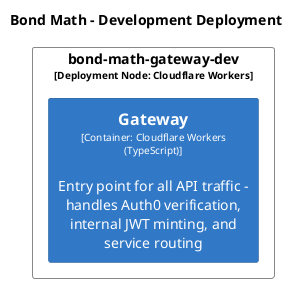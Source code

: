 @startuml
set separator none
title Bond Math - Development Deployment

top to bottom direction
skinparam ranksep 60
skinparam nodesep 30

skinparam {
  arrowFontSize 10
  defaultTextAlignment center
  wrapWidth 200
  maxMessageSize 100
}

hide stereotype

skinparam rectangle<<Development.bondmathgatewaydev.Gateway_1>> {
  BackgroundColor #3178c6
  FontColor #ffffff
  BorderColor #22548a
  shadowing false
}
skinparam rectangle<<Development.bondmathgatewaydev>> {
  BackgroundColor #ffffff
  FontColor #000000
  BorderColor #888888
  shadowing false
}

rectangle "bond-math-gateway-dev\n<size:10>[Deployment Node: Cloudflare Workers]</size>" <<Development.bondmathgatewaydev>> as Development.bondmathgatewaydev {
  rectangle "==Gateway\n<size:10>[Container: Cloudflare Workers (TypeScript)]</size>\n\nEntry point for all API traffic - handles Auth0 verification, internal JWT minting, and service routing" <<Development.bondmathgatewaydev.Gateway_1>> as Development.bondmathgatewaydev.Gateway_1
}

@enduml